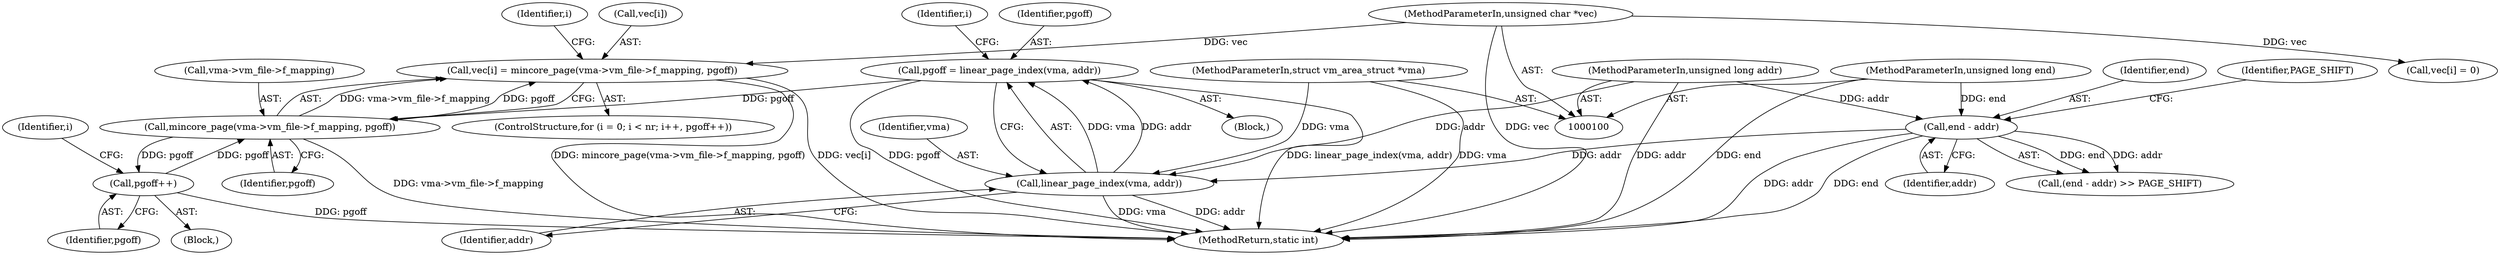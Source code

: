 digraph "1_linux_574823bfab82d9d8fa47f422778043fbb4b4f50e@array" {
"1000138" [label="(Call,vec[i] = mincore_page(vma->vm_file->f_mapping, pgoff))"];
"1000142" [label="(Call,mincore_page(vma->vm_file->f_mapping, pgoff))"];
"1000121" [label="(Call,pgoff = linear_page_index(vma, addr))"];
"1000123" [label="(Call,linear_page_index(vma, addr))"];
"1000103" [label="(MethodParameterIn,struct vm_area_struct *vma)"];
"1000110" [label="(Call,end - addr)"];
"1000102" [label="(MethodParameterIn,unsigned long end)"];
"1000101" [label="(MethodParameterIn,unsigned long addr)"];
"1000136" [label="(Call,pgoff++)"];
"1000104" [label="(MethodParameterIn,unsigned char *vec)"];
"1000112" [label="(Identifier,addr)"];
"1000125" [label="(Identifier,addr)"];
"1000104" [label="(MethodParameterIn,unsigned char *vec)"];
"1000143" [label="(Call,vma->vm_file->f_mapping)"];
"1000131" [label="(Identifier,i)"];
"1000136" [label="(Call,pgoff++)"];
"1000160" [label="(Call,vec[i] = 0)"];
"1000128" [label="(Identifier,i)"];
"1000119" [label="(Block,)"];
"1000133" [label="(Block,)"];
"1000126" [label="(ControlStructure,for (i = 0; i < nr; i++, pgoff++))"];
"1000142" [label="(Call,mincore_page(vma->vm_file->f_mapping, pgoff))"];
"1000123" [label="(Call,linear_page_index(vma, addr))"];
"1000135" [label="(Identifier,i)"];
"1000121" [label="(Call,pgoff = linear_page_index(vma, addr))"];
"1000110" [label="(Call,end - addr)"];
"1000148" [label="(Identifier,pgoff)"];
"1000167" [label="(MethodReturn,static int)"];
"1000111" [label="(Identifier,end)"];
"1000137" [label="(Identifier,pgoff)"];
"1000124" [label="(Identifier,vma)"];
"1000101" [label="(MethodParameterIn,unsigned long addr)"];
"1000138" [label="(Call,vec[i] = mincore_page(vma->vm_file->f_mapping, pgoff))"];
"1000102" [label="(MethodParameterIn,unsigned long end)"];
"1000103" [label="(MethodParameterIn,struct vm_area_struct *vma)"];
"1000122" [label="(Identifier,pgoff)"];
"1000109" [label="(Call,(end - addr) >> PAGE_SHIFT)"];
"1000139" [label="(Call,vec[i])"];
"1000113" [label="(Identifier,PAGE_SHIFT)"];
"1000138" -> "1000126"  [label="AST: "];
"1000138" -> "1000142"  [label="CFG: "];
"1000139" -> "1000138"  [label="AST: "];
"1000142" -> "1000138"  [label="AST: "];
"1000135" -> "1000138"  [label="CFG: "];
"1000138" -> "1000167"  [label="DDG: mincore_page(vma->vm_file->f_mapping, pgoff)"];
"1000138" -> "1000167"  [label="DDG: vec[i]"];
"1000142" -> "1000138"  [label="DDG: vma->vm_file->f_mapping"];
"1000142" -> "1000138"  [label="DDG: pgoff"];
"1000104" -> "1000138"  [label="DDG: vec"];
"1000142" -> "1000148"  [label="CFG: "];
"1000143" -> "1000142"  [label="AST: "];
"1000148" -> "1000142"  [label="AST: "];
"1000142" -> "1000167"  [label="DDG: vma->vm_file->f_mapping"];
"1000142" -> "1000136"  [label="DDG: pgoff"];
"1000121" -> "1000142"  [label="DDG: pgoff"];
"1000136" -> "1000142"  [label="DDG: pgoff"];
"1000121" -> "1000119"  [label="AST: "];
"1000121" -> "1000123"  [label="CFG: "];
"1000122" -> "1000121"  [label="AST: "];
"1000123" -> "1000121"  [label="AST: "];
"1000128" -> "1000121"  [label="CFG: "];
"1000121" -> "1000167"  [label="DDG: linear_page_index(vma, addr)"];
"1000121" -> "1000167"  [label="DDG: pgoff"];
"1000123" -> "1000121"  [label="DDG: vma"];
"1000123" -> "1000121"  [label="DDG: addr"];
"1000123" -> "1000125"  [label="CFG: "];
"1000124" -> "1000123"  [label="AST: "];
"1000125" -> "1000123"  [label="AST: "];
"1000123" -> "1000167"  [label="DDG: addr"];
"1000123" -> "1000167"  [label="DDG: vma"];
"1000103" -> "1000123"  [label="DDG: vma"];
"1000110" -> "1000123"  [label="DDG: addr"];
"1000101" -> "1000123"  [label="DDG: addr"];
"1000103" -> "1000100"  [label="AST: "];
"1000103" -> "1000167"  [label="DDG: vma"];
"1000110" -> "1000109"  [label="AST: "];
"1000110" -> "1000112"  [label="CFG: "];
"1000111" -> "1000110"  [label="AST: "];
"1000112" -> "1000110"  [label="AST: "];
"1000113" -> "1000110"  [label="CFG: "];
"1000110" -> "1000167"  [label="DDG: addr"];
"1000110" -> "1000167"  [label="DDG: end"];
"1000110" -> "1000109"  [label="DDG: end"];
"1000110" -> "1000109"  [label="DDG: addr"];
"1000102" -> "1000110"  [label="DDG: end"];
"1000101" -> "1000110"  [label="DDG: addr"];
"1000102" -> "1000100"  [label="AST: "];
"1000102" -> "1000167"  [label="DDG: end"];
"1000101" -> "1000100"  [label="AST: "];
"1000101" -> "1000167"  [label="DDG: addr"];
"1000136" -> "1000133"  [label="AST: "];
"1000136" -> "1000137"  [label="CFG: "];
"1000137" -> "1000136"  [label="AST: "];
"1000131" -> "1000136"  [label="CFG: "];
"1000136" -> "1000167"  [label="DDG: pgoff"];
"1000104" -> "1000100"  [label="AST: "];
"1000104" -> "1000167"  [label="DDG: vec"];
"1000104" -> "1000160"  [label="DDG: vec"];
}
